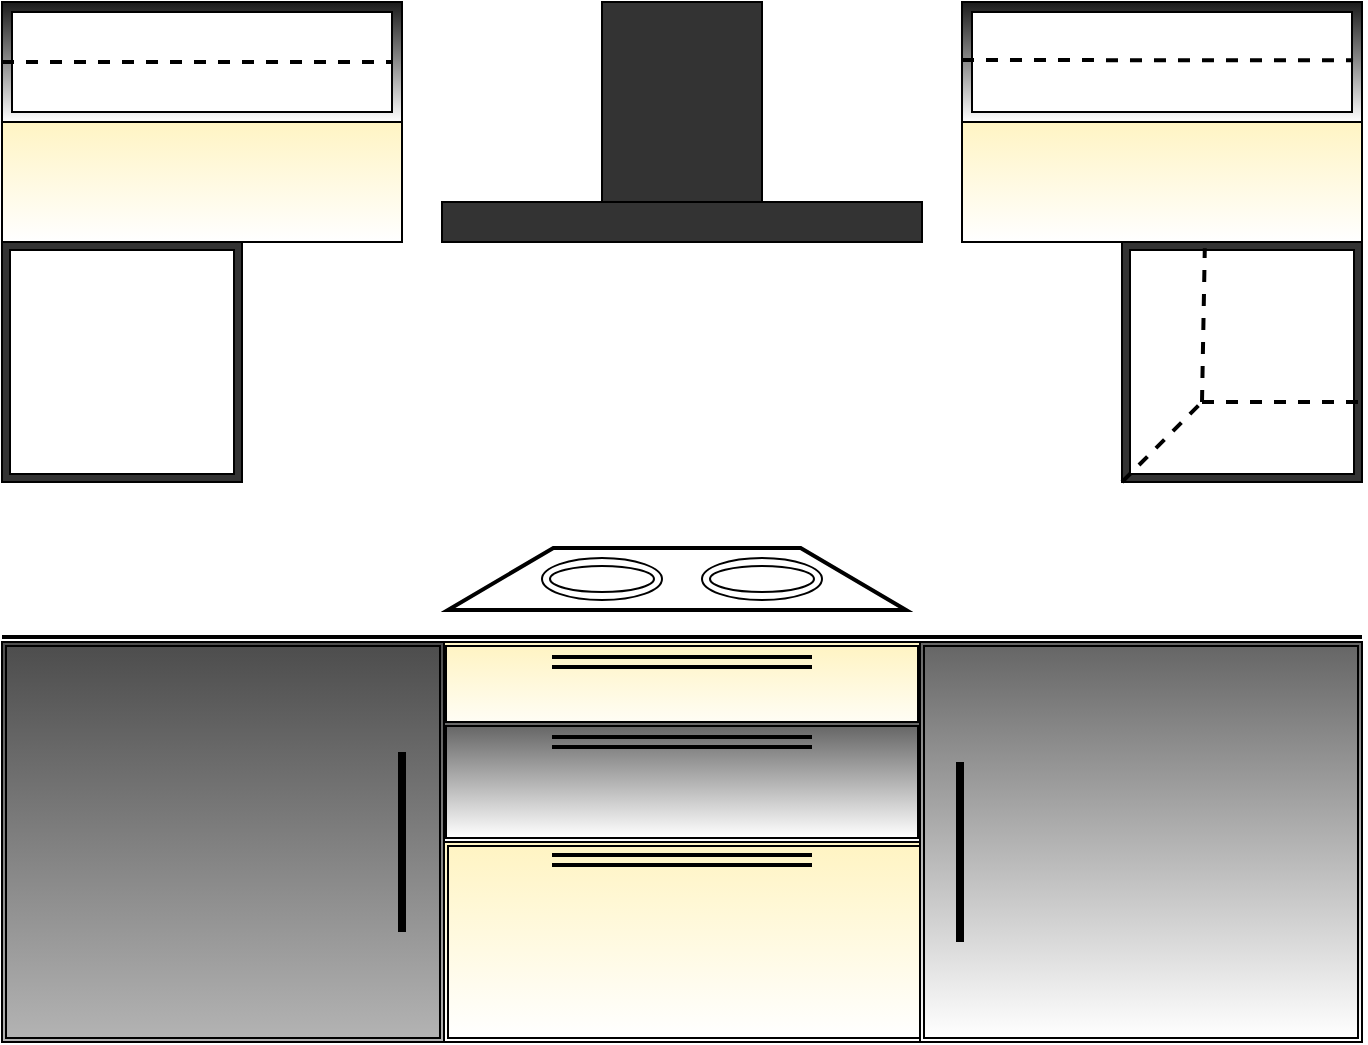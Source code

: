 <mxfile version="10.6.5" type="github"><diagram id="LInRblC_x-TTw-H_nBX5" name="Page-1"><mxGraphModel dx="1838" dy="551" grid="0" gridSize="10" guides="1" tooltips="1" connect="1" arrows="1" fold="1" page="1" pageScale="1" pageWidth="850" pageHeight="1100" math="0" shadow="0"><root><mxCell id="0"/><mxCell id="1" parent="0"/><mxCell id="HvklpY7-uKzAkNQjLUam-1" value="" style="rounded=0;whiteSpace=wrap;html=1;gradientColor=#ffffff;fillColor=#FFF4C3;" vertex="1" parent="1"><mxGeometry x="-150" y="180" width="200" height="60" as="geometry"/></mxCell><mxCell id="HvklpY7-uKzAkNQjLUam-2" value="" style="verticalLabelPosition=bottom;verticalAlign=top;html=1;shape=mxgraph.basic.frame;dx=5;fillColor=#1A1A1A;gradientColor=#ffffff;" vertex="1" parent="1"><mxGeometry x="-150" y="120" width="200" height="60" as="geometry"/></mxCell><mxCell id="HvklpY7-uKzAkNQjLUam-5" value="" style="rounded=0;whiteSpace=wrap;html=1;gradientColor=#ffffff;fillColor=#FFF4C3;" vertex="1" parent="1"><mxGeometry x="330" y="180" width="200" height="60" as="geometry"/></mxCell><mxCell id="HvklpY7-uKzAkNQjLUam-6" value="" style="verticalLabelPosition=bottom;verticalAlign=top;html=1;shape=mxgraph.basic.frame;dx=5;fillColor=#1A1A1A;gradientColor=#ffffff;" vertex="1" parent="1"><mxGeometry x="330" y="120" width="200" height="60" as="geometry"/></mxCell><mxCell id="HvklpY7-uKzAkNQjLUam-7" value="" style="rounded=0;whiteSpace=wrap;html=1;fillColor=#333333;gradientColor=none;" vertex="1" parent="1"><mxGeometry x="70" y="220" width="240" height="20" as="geometry"/></mxCell><mxCell id="HvklpY7-uKzAkNQjLUam-8" value="" style="rounded=0;whiteSpace=wrap;html=1;fillColor=#333333;gradientColor=none;" vertex="1" parent="1"><mxGeometry x="150" y="120" width="80" height="100" as="geometry"/></mxCell><mxCell id="HvklpY7-uKzAkNQjLUam-12" value="" style="verticalLabelPosition=bottom;verticalAlign=top;html=1;shape=mxgraph.basic.frame;dx=4;fillColor=#333333;gradientColor=none;" vertex="1" parent="1"><mxGeometry x="-150" y="240" width="120" height="120" as="geometry"/></mxCell><mxCell id="HvklpY7-uKzAkNQjLUam-34" value="" style="shape=crossbar;whiteSpace=wrap;html=1;rounded=1;fillColor=#333333;gradientColor=none;" vertex="1" parent="1"><mxGeometry x="80" y="490" width="190" height="20" as="geometry"/></mxCell><mxCell id="HvklpY7-uKzAkNQjLUam-45" value="" style="endArrow=none;dashed=1;html=1;strokeWidth=2;entryX=1;entryY=0.5;entryDx=-5;entryDy=0;entryPerimeter=0;" edge="1" parent="1" target="HvklpY7-uKzAkNQjLUam-2"><mxGeometry width="50" height="50" relative="1" as="geometry"><mxPoint x="-150" y="150" as="sourcePoint"/><mxPoint x="-40" y="150" as="targetPoint"/></mxGeometry></mxCell><mxCell id="HvklpY7-uKzAkNQjLUam-46" value="" style="endArrow=none;dashed=1;html=1;strokeWidth=2;entryX=1;entryY=0.5;entryDx=-5;entryDy=0;entryPerimeter=0;" edge="1" parent="1"><mxGeometry width="50" height="50" relative="1" as="geometry"><mxPoint x="330" y="149" as="sourcePoint"/><mxPoint x="525.529" y="149.176" as="targetPoint"/></mxGeometry></mxCell><mxCell id="HvklpY7-uKzAkNQjLUam-47" value="" style="shape=link;html=1;strokeWidth=2;" edge="1" parent="1"><mxGeometry width="50" height="50" relative="1" as="geometry"><mxPoint x="-150" y="440" as="sourcePoint"/><mxPoint x="530" y="440" as="targetPoint"/></mxGeometry></mxCell><mxCell id="HvklpY7-uKzAkNQjLUam-48" value="" style="shape=ext;double=1;rounded=0;whiteSpace=wrap;html=1;fillColor=#FFF4C3;gradientColor=#ffffff;" vertex="1" parent="1"><mxGeometry x="70" y="440" width="240" height="50" as="geometry"/></mxCell><mxCell id="HvklpY7-uKzAkNQjLUam-50" value="" style="shape=ext;double=1;rounded=0;whiteSpace=wrap;html=1;fillColor=#666666;gradientColor=#ffffff;" vertex="1" parent="1"><mxGeometry x="70" y="480" width="240" height="60" as="geometry"/></mxCell><mxCell id="HvklpY7-uKzAkNQjLUam-53" value="" style="shape=ext;double=1;rounded=0;whiteSpace=wrap;html=1;fillColor=#FFF4C3;gradientColor=#ffffff;" vertex="1" parent="1"><mxGeometry x="71" y="540" width="240" height="100" as="geometry"/></mxCell><mxCell id="HvklpY7-uKzAkNQjLUam-54" value="" style="shape=ext;double=1;rounded=0;whiteSpace=wrap;html=1;fillColor=#666666;gradientColor=#ffffff;" vertex="1" parent="1"><mxGeometry x="309" y="440" width="221" height="200" as="geometry"/></mxCell><mxCell id="HvklpY7-uKzAkNQjLUam-55" value="" style="shape=ext;double=1;rounded=0;whiteSpace=wrap;html=1;fillColor=#4D4D4D;gradientColor=#B3B3B3;" vertex="1" parent="1"><mxGeometry x="-150" y="440" width="221" height="200" as="geometry"/></mxCell><mxCell id="HvklpY7-uKzAkNQjLUam-57" value="" style="endArrow=none;html=1;strokeWidth=4;" edge="1" parent="1"><mxGeometry width="50" height="50" relative="1" as="geometry"><mxPoint x="329" y="590" as="sourcePoint"/><mxPoint x="329" y="500" as="targetPoint"/></mxGeometry></mxCell><mxCell id="HvklpY7-uKzAkNQjLUam-58" value="" style="endArrow=none;html=1;strokeWidth=4;" edge="1" parent="1"><mxGeometry width="50" height="50" relative="1" as="geometry"><mxPoint x="50" y="585" as="sourcePoint"/><mxPoint x="50" y="495" as="targetPoint"/><Array as="points"><mxPoint x="50" y="560"/></Array></mxGeometry></mxCell><mxCell id="HvklpY7-uKzAkNQjLUam-76" value="" style="verticalLabelPosition=bottom;verticalAlign=top;html=1;shape=mxgraph.basic.frame;dx=4;fillColor=#333333;gradientColor=none;" vertex="1" parent="1"><mxGeometry x="410" y="240" width="120" height="120" as="geometry"/></mxCell><mxCell id="HvklpY7-uKzAkNQjLUam-77" value="" style="endArrow=none;dashed=1;html=1;strokeWidth=2;" edge="1" parent="1"><mxGeometry width="50" height="50" relative="1" as="geometry"><mxPoint x="410" y="360" as="sourcePoint"/><mxPoint x="450" y="320" as="targetPoint"/></mxGeometry></mxCell><mxCell id="HvklpY7-uKzAkNQjLUam-78" value="" style="endArrow=none;dashed=1;html=1;strokeWidth=2;entryX=0.345;entryY=0.026;entryDx=0;entryDy=0;entryPerimeter=0;" edge="1" target="HvklpY7-uKzAkNQjLUam-76" parent="1"><mxGeometry width="50" height="50" relative="1" as="geometry"><mxPoint x="450" y="320" as="sourcePoint"/><mxPoint x="450" y="260" as="targetPoint"/></mxGeometry></mxCell><mxCell id="HvklpY7-uKzAkNQjLUam-79" value="" style="endArrow=none;dashed=1;html=1;strokeWidth=2;" edge="1" parent="1"><mxGeometry width="50" height="50" relative="1" as="geometry"><mxPoint x="450" y="320" as="sourcePoint"/><mxPoint x="530" y="320" as="targetPoint"/></mxGeometry></mxCell><mxCell id="HvklpY7-uKzAkNQjLUam-83" value="" style="shape=link;html=1;strokeWidth=2;" edge="1" parent="1"><mxGeometry width="50" height="50" relative="1" as="geometry"><mxPoint x="125" y="450" as="sourcePoint"/><mxPoint x="255" y="450" as="targetPoint"/></mxGeometry></mxCell><mxCell id="HvklpY7-uKzAkNQjLUam-84" value="" style="shape=link;html=1;strokeWidth=2;" edge="1" parent="1"><mxGeometry width="50" height="50" relative="1" as="geometry"><mxPoint x="125" y="490" as="sourcePoint"/><mxPoint x="255" y="490" as="targetPoint"/></mxGeometry></mxCell><mxCell id="HvklpY7-uKzAkNQjLUam-85" value="" style="shape=link;html=1;strokeWidth=2;" edge="1" parent="1"><mxGeometry width="50" height="50" relative="1" as="geometry"><mxPoint x="125" y="549" as="sourcePoint"/><mxPoint x="255" y="549" as="targetPoint"/></mxGeometry></mxCell><mxCell id="HvklpY7-uKzAkNQjLUam-89" value="" style="verticalLabelPosition=bottom;verticalAlign=top;html=1;strokeWidth=2;shape=trapezoid;perimeter=trapezoidPerimeter;whiteSpace=wrap;size=0.23;arcSize=10;flipV=1;fillColor=#FFFFFF;gradientColor=none;rotation=-180;" vertex="1" parent="1"><mxGeometry x="73" y="393" width="229" height="31" as="geometry"/></mxCell><mxCell id="HvklpY7-uKzAkNQjLUam-90" value="" style="ellipse;shape=doubleEllipse;whiteSpace=wrap;html=1;fillColor=#FFFFFF;gradientColor=none;" vertex="1" parent="1"><mxGeometry x="120" y="398" width="60" height="21" as="geometry"/></mxCell><mxCell id="HvklpY7-uKzAkNQjLUam-91" value="" style="ellipse;shape=doubleEllipse;whiteSpace=wrap;html=1;fillColor=#FFFFFF;gradientColor=none;" vertex="1" parent="1"><mxGeometry x="200" y="398" width="60" height="21" as="geometry"/></mxCell></root></mxGraphModel></diagram></mxfile>